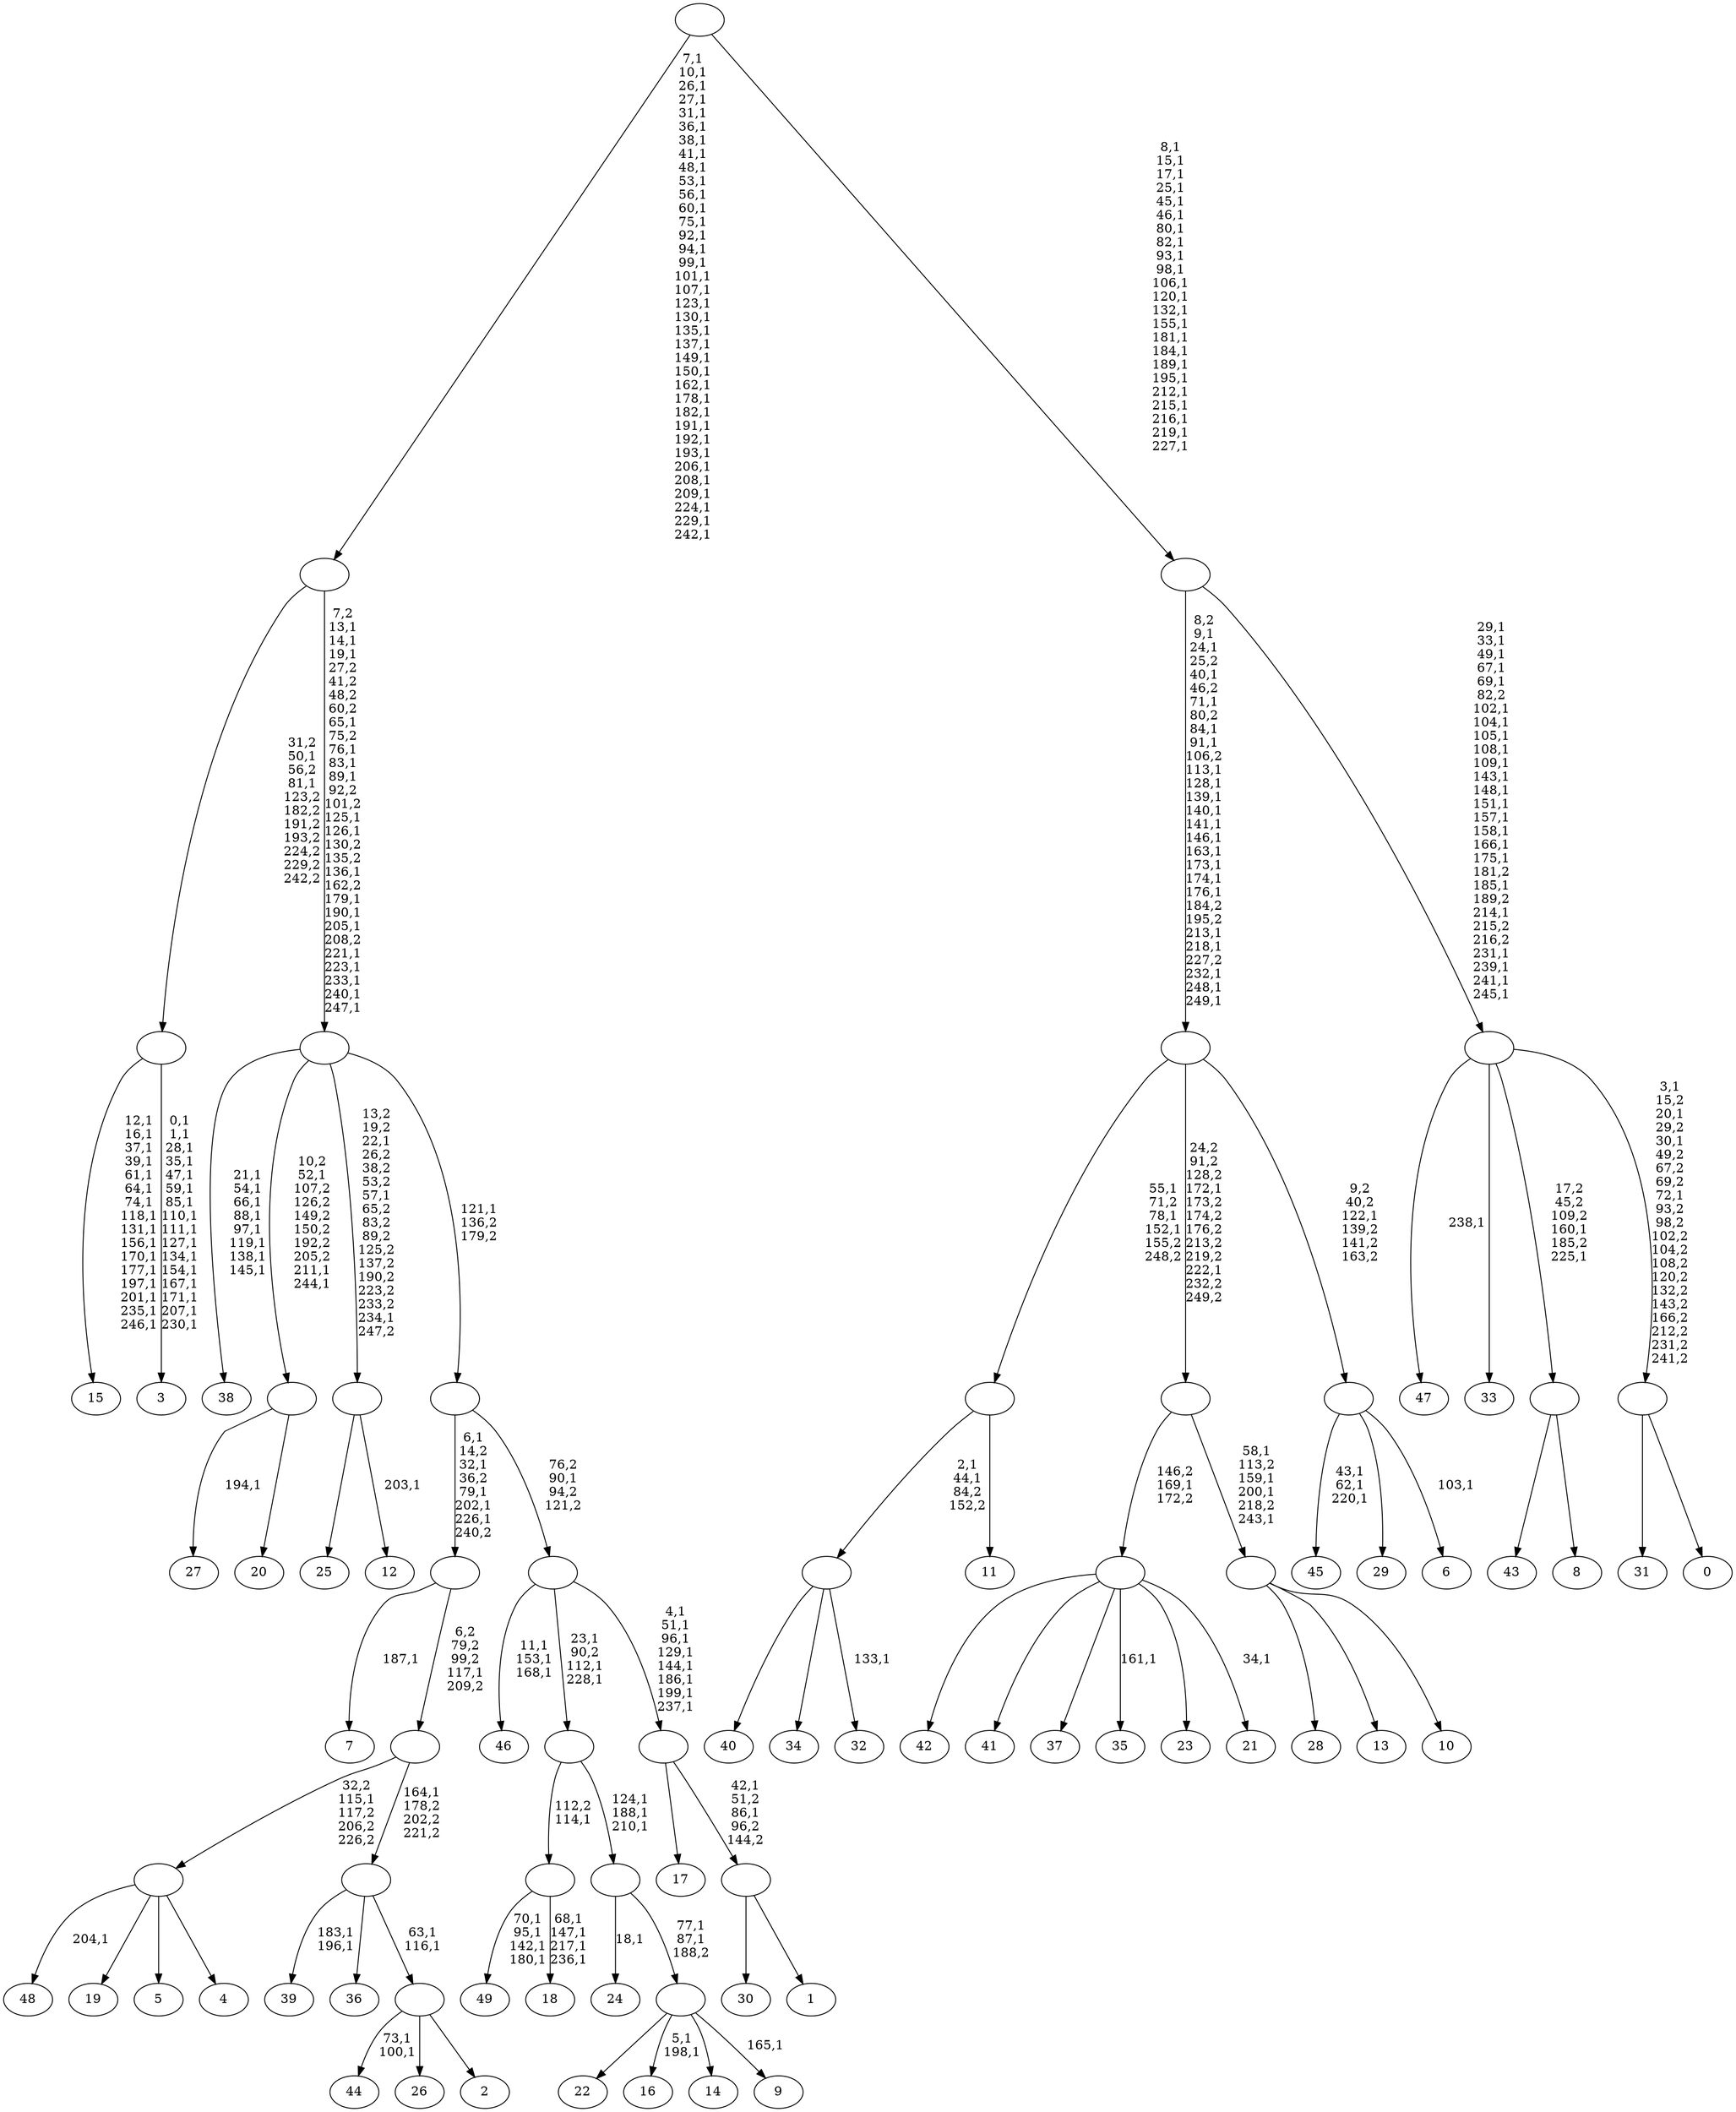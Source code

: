 digraph T {
	300 [label="49"]
	295 [label="48"]
	293 [label="47"]
	291 [label="46"]
	287 [label="45"]
	283 [label="44"]
	280 [label="43"]
	279 [label="42"]
	278 [label="41"]
	277 [label="40"]
	276 [label="39"]
	273 [label="38"]
	264 [label="37"]
	263 [label="36"]
	262 [label="35"]
	260 [label="34"]
	259 [label="33"]
	258 [label="32"]
	256 [label=""]
	254 [label="31"]
	253 [label="30"]
	252 [label="29"]
	251 [label="28"]
	250 [label="27"]
	248 [label="26"]
	247 [label="25"]
	246 [label="24"]
	244 [label="23"]
	243 [label="22"]
	242 [label="21"]
	240 [label=""]
	239 [label="20"]
	238 [label=""]
	235 [label="19"]
	234 [label="18"]
	229 [label=""]
	228 [label="17"]
	227 [label="16"]
	224 [label="15"]
	207 [label="14"]
	206 [label="13"]
	205 [label="12"]
	203 [label=""]
	200 [label="11"]
	199 [label=""]
	196 [label="10"]
	195 [label=""]
	191 [label=""]
	189 [label="9"]
	187 [label=""]
	185 [label=""]
	182 [label=""]
	179 [label="8"]
	178 [label=""]
	176 [label="7"]
	174 [label="6"]
	172 [label=""]
	171 [label=""]
	150 [label="5"]
	149 [label="4"]
	148 [label=""]
	147 [label="3"]
	130 [label=""]
	128 [label="2"]
	127 [label=""]
	125 [label=""]
	124 [label=""]
	123 [label=""]
	118 [label="1"]
	117 [label=""]
	115 [label=""]
	107 [label=""]
	106 [label=""]
	105 [label=""]
	87 [label=""]
	51 [label="0"]
	50 [label=""]
	46 [label=""]
	23 [label=""]
	0 [label=""]
	256 -> 258 [label="133,1"]
	256 -> 277 [label=""]
	256 -> 260 [label=""]
	240 -> 242 [label="34,1"]
	240 -> 262 [label="161,1"]
	240 -> 279 [label=""]
	240 -> 278 [label=""]
	240 -> 264 [label=""]
	240 -> 244 [label=""]
	238 -> 250 [label="194,1"]
	238 -> 239 [label=""]
	229 -> 234 [label="68,1\n147,1\n217,1\n236,1"]
	229 -> 300 [label="70,1\n95,1\n142,1\n180,1"]
	203 -> 205 [label="203,1"]
	203 -> 247 [label=""]
	199 -> 256 [label="2,1\n44,1\n84,2\n152,2"]
	199 -> 200 [label=""]
	195 -> 251 [label=""]
	195 -> 206 [label=""]
	195 -> 196 [label=""]
	191 -> 195 [label="58,1\n113,2\n159,1\n200,1\n218,2\n243,1"]
	191 -> 240 [label="146,2\n169,1\n172,2"]
	187 -> 189 [label="165,1"]
	187 -> 227 [label="5,1\n198,1"]
	187 -> 243 [label=""]
	187 -> 207 [label=""]
	185 -> 187 [label="77,1\n87,1\n188,2"]
	185 -> 246 [label="18,1"]
	182 -> 185 [label="124,1\n188,1\n210,1"]
	182 -> 229 [label="112,2\n114,1"]
	178 -> 280 [label=""]
	178 -> 179 [label=""]
	172 -> 174 [label="103,1"]
	172 -> 287 [label="43,1\n62,1\n220,1"]
	172 -> 252 [label=""]
	171 -> 191 [label="24,2\n91,2\n128,2\n172,1\n173,2\n174,2\n176,2\n213,2\n219,2\n222,1\n232,2\n249,2"]
	171 -> 199 [label="55,1\n71,2\n78,1\n152,1\n155,2\n248,2"]
	171 -> 172 [label="9,2\n40,2\n122,1\n139,2\n141,2\n163,2"]
	148 -> 295 [label="204,1"]
	148 -> 235 [label=""]
	148 -> 150 [label=""]
	148 -> 149 [label=""]
	130 -> 147 [label="0,1\n1,1\n28,1\n35,1\n47,1\n59,1\n85,1\n110,1\n111,1\n127,1\n134,1\n154,1\n167,1\n171,1\n207,1\n230,1"]
	130 -> 224 [label="12,1\n16,1\n37,1\n39,1\n61,1\n64,1\n74,1\n118,1\n131,1\n156,1\n170,1\n177,1\n197,1\n201,1\n235,1\n246,1"]
	127 -> 283 [label="73,1\n100,1"]
	127 -> 248 [label=""]
	127 -> 128 [label=""]
	125 -> 127 [label="63,1\n116,1"]
	125 -> 276 [label="183,1\n196,1"]
	125 -> 263 [label=""]
	124 -> 148 [label="32,2\n115,1\n117,2\n206,2\n226,2"]
	124 -> 125 [label="164,1\n178,2\n202,2\n221,2"]
	123 -> 176 [label="187,1"]
	123 -> 124 [label="6,2\n79,2\n99,2\n117,1\n209,2"]
	117 -> 253 [label=""]
	117 -> 118 [label=""]
	115 -> 117 [label="42,1\n51,2\n86,1\n96,2\n144,2"]
	115 -> 228 [label=""]
	107 -> 115 [label="4,1\n51,1\n96,1\n129,1\n144,1\n186,1\n199,1\n237,1"]
	107 -> 182 [label="23,1\n90,2\n112,1\n228,1"]
	107 -> 291 [label="11,1\n153,1\n168,1"]
	106 -> 123 [label="6,1\n14,2\n32,1\n36,2\n79,1\n202,1\n226,1\n240,2"]
	106 -> 107 [label="76,2\n90,1\n94,2\n121,2"]
	105 -> 203 [label="13,2\n19,2\n22,1\n26,2\n38,2\n53,2\n57,1\n65,2\n83,2\n89,2\n125,2\n137,2\n190,2\n223,2\n233,2\n234,1\n247,2"]
	105 -> 238 [label="10,2\n52,1\n107,2\n126,2\n149,2\n150,2\n192,2\n205,2\n211,1\n244,1"]
	105 -> 273 [label="21,1\n54,1\n66,1\n88,1\n97,1\n119,1\n138,1\n145,1"]
	105 -> 106 [label="121,1\n136,2\n179,2"]
	87 -> 105 [label="7,2\n13,1\n14,1\n19,1\n27,2\n41,2\n48,2\n60,2\n65,1\n75,2\n76,1\n83,1\n89,1\n92,2\n101,2\n125,1\n126,1\n130,2\n135,2\n136,1\n162,2\n179,1\n190,1\n205,1\n208,2\n221,1\n223,1\n233,1\n240,1\n247,1"]
	87 -> 130 [label="31,2\n50,1\n56,2\n81,1\n123,2\n182,2\n191,2\n193,2\n224,2\n229,2\n242,2"]
	50 -> 254 [label=""]
	50 -> 51 [label=""]
	46 -> 50 [label="3,1\n15,2\n20,1\n29,2\n30,1\n49,2\n67,2\n69,2\n72,1\n93,2\n98,2\n102,2\n104,2\n108,2\n120,2\n132,2\n143,2\n166,2\n212,2\n231,2\n241,2"]
	46 -> 178 [label="17,2\n45,2\n109,2\n160,1\n185,2\n225,1"]
	46 -> 293 [label="238,1"]
	46 -> 259 [label=""]
	23 -> 46 [label="29,1\n33,1\n49,1\n67,1\n69,1\n82,2\n102,1\n104,1\n105,1\n108,1\n109,1\n143,1\n148,1\n151,1\n157,1\n158,1\n166,1\n175,1\n181,2\n185,1\n189,2\n214,1\n215,2\n216,2\n231,1\n239,1\n241,1\n245,1"]
	23 -> 171 [label="8,2\n9,1\n24,1\n25,2\n40,1\n46,2\n71,1\n80,2\n84,1\n91,1\n106,2\n113,1\n128,1\n139,1\n140,1\n141,1\n146,1\n163,1\n173,1\n174,1\n176,1\n184,2\n195,2\n213,1\n218,1\n227,2\n232,1\n248,1\n249,1"]
	0 -> 23 [label="8,1\n15,1\n17,1\n25,1\n45,1\n46,1\n80,1\n82,1\n93,1\n98,1\n106,1\n120,1\n132,1\n155,1\n181,1\n184,1\n189,1\n195,1\n212,1\n215,1\n216,1\n219,1\n227,1"]
	0 -> 87 [label="7,1\n10,1\n26,1\n27,1\n31,1\n36,1\n38,1\n41,1\n48,1\n53,1\n56,1\n60,1\n75,1\n92,1\n94,1\n99,1\n101,1\n107,1\n123,1\n130,1\n135,1\n137,1\n149,1\n150,1\n162,1\n178,1\n182,1\n191,1\n192,1\n193,1\n206,1\n208,1\n209,1\n224,1\n229,1\n242,1"]
}
